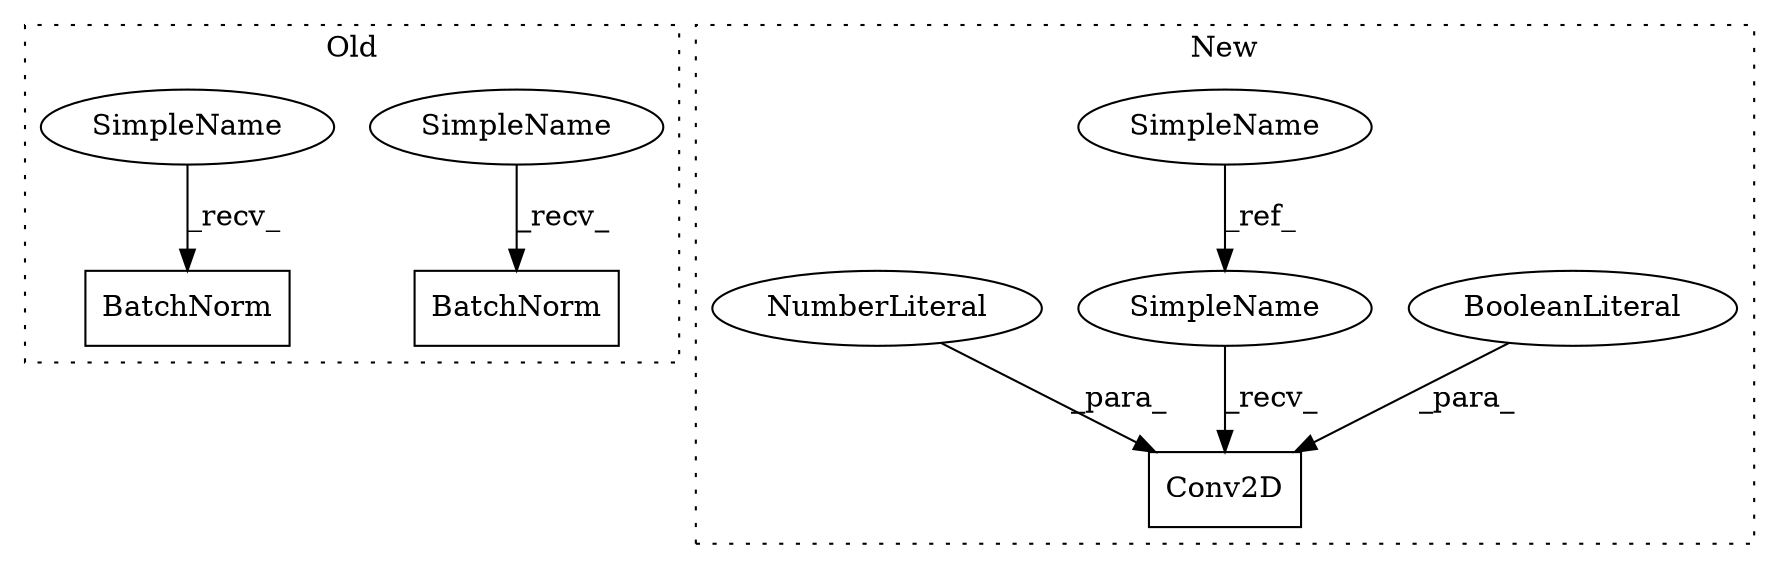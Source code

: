 digraph G {
subgraph cluster0 {
1 [label="BatchNorm" a="32" s="2182,2212" l="10,1" shape="box"];
5 [label="BatchNorm" a="32" s="2125,2147" l="10,1" shape="box"];
8 [label="SimpleName" a="42" s="2122" l="2" shape="ellipse"];
9 [label="SimpleName" a="42" s="2179" l="2" shape="ellipse"];
label = "Old";
style="dotted";
}
subgraph cluster1 {
2 [label="Conv2D" a="32" s="1029,1095" l="7,1" shape="box"];
3 [label="BooleanLiteral" a="9" s="1090" l="5" shape="ellipse"];
4 [label="SimpleName" a="42" s="812" l="2" shape="ellipse"];
6 [label="NumberLiteral" a="34" s="1050" l="1" shape="ellipse"];
7 [label="SimpleName" a="42" s="1026" l="2" shape="ellipse"];
label = "New";
style="dotted";
}
3 -> 2 [label="_para_"];
4 -> 7 [label="_ref_"];
6 -> 2 [label="_para_"];
7 -> 2 [label="_recv_"];
8 -> 5 [label="_recv_"];
9 -> 1 [label="_recv_"];
}